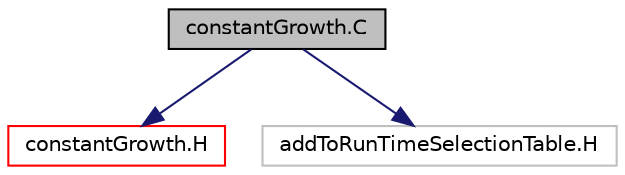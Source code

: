 digraph "constantGrowth.C"
{
  bgcolor="transparent";
  edge [fontname="Helvetica",fontsize="10",labelfontname="Helvetica",labelfontsize="10"];
  node [fontname="Helvetica",fontsize="10",shape=record];
  Node0 [label="constantGrowth.C",height=0.2,width=0.4,color="black", fillcolor="grey75", style="filled", fontcolor="black"];
  Node0 -> Node1 [color="midnightblue",fontsize="10",style="solid",fontname="Helvetica"];
  Node1 [label="constantGrowth.H",height=0.2,width=0.4,color="red",URL="$a00593.html"];
  Node0 -> Node41 [color="midnightblue",fontsize="10",style="solid",fontname="Helvetica"];
  Node41 [label="addToRunTimeSelectionTable.H",height=0.2,width=0.4,color="grey75"];
}

